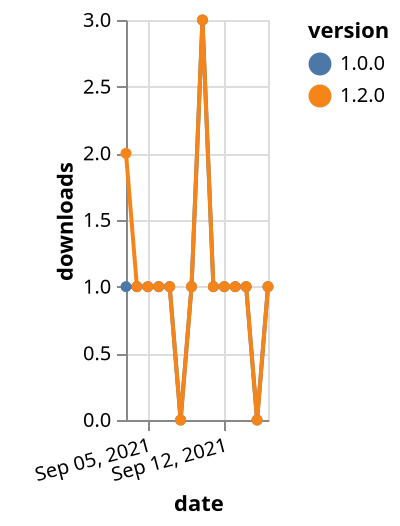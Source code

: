 {"$schema": "https://vega.github.io/schema/vega-lite/v5.json", "description": "A simple bar chart with embedded data.", "data": {"values": [{"date": "2021-09-03", "total": 177, "delta": 1, "version": "1.0.0"}, {"date": "2021-09-04", "total": 178, "delta": 1, "version": "1.0.0"}, {"date": "2021-09-05", "total": 179, "delta": 1, "version": "1.0.0"}, {"date": "2021-09-06", "total": 180, "delta": 1, "version": "1.0.0"}, {"date": "2021-09-07", "total": 181, "delta": 1, "version": "1.0.0"}, {"date": "2021-09-08", "total": 181, "delta": 0, "version": "1.0.0"}, {"date": "2021-09-09", "total": 182, "delta": 1, "version": "1.0.0"}, {"date": "2021-09-10", "total": 185, "delta": 3, "version": "1.0.0"}, {"date": "2021-09-11", "total": 186, "delta": 1, "version": "1.0.0"}, {"date": "2021-09-12", "total": 187, "delta": 1, "version": "1.0.0"}, {"date": "2021-09-13", "total": 188, "delta": 1, "version": "1.0.0"}, {"date": "2021-09-14", "total": 189, "delta": 1, "version": "1.0.0"}, {"date": "2021-09-15", "total": 189, "delta": 0, "version": "1.0.0"}, {"date": "2021-09-16", "total": 190, "delta": 1, "version": "1.0.0"}, {"date": "2021-09-03", "total": 114, "delta": 2, "version": "1.2.0"}, {"date": "2021-09-04", "total": 115, "delta": 1, "version": "1.2.0"}, {"date": "2021-09-05", "total": 116, "delta": 1, "version": "1.2.0"}, {"date": "2021-09-06", "total": 117, "delta": 1, "version": "1.2.0"}, {"date": "2021-09-07", "total": 118, "delta": 1, "version": "1.2.0"}, {"date": "2021-09-08", "total": 118, "delta": 0, "version": "1.2.0"}, {"date": "2021-09-09", "total": 119, "delta": 1, "version": "1.2.0"}, {"date": "2021-09-10", "total": 122, "delta": 3, "version": "1.2.0"}, {"date": "2021-09-11", "total": 123, "delta": 1, "version": "1.2.0"}, {"date": "2021-09-12", "total": 124, "delta": 1, "version": "1.2.0"}, {"date": "2021-09-13", "total": 125, "delta": 1, "version": "1.2.0"}, {"date": "2021-09-14", "total": 126, "delta": 1, "version": "1.2.0"}, {"date": "2021-09-15", "total": 126, "delta": 0, "version": "1.2.0"}, {"date": "2021-09-16", "total": 127, "delta": 1, "version": "1.2.0"}]}, "width": "container", "mark": {"type": "line", "point": {"filled": true}}, "encoding": {"x": {"field": "date", "type": "temporal", "timeUnit": "yearmonthdate", "title": "date", "axis": {"labelAngle": -15}}, "y": {"field": "delta", "type": "quantitative", "title": "downloads"}, "color": {"field": "version", "type": "nominal"}, "tooltip": {"field": "delta"}}}